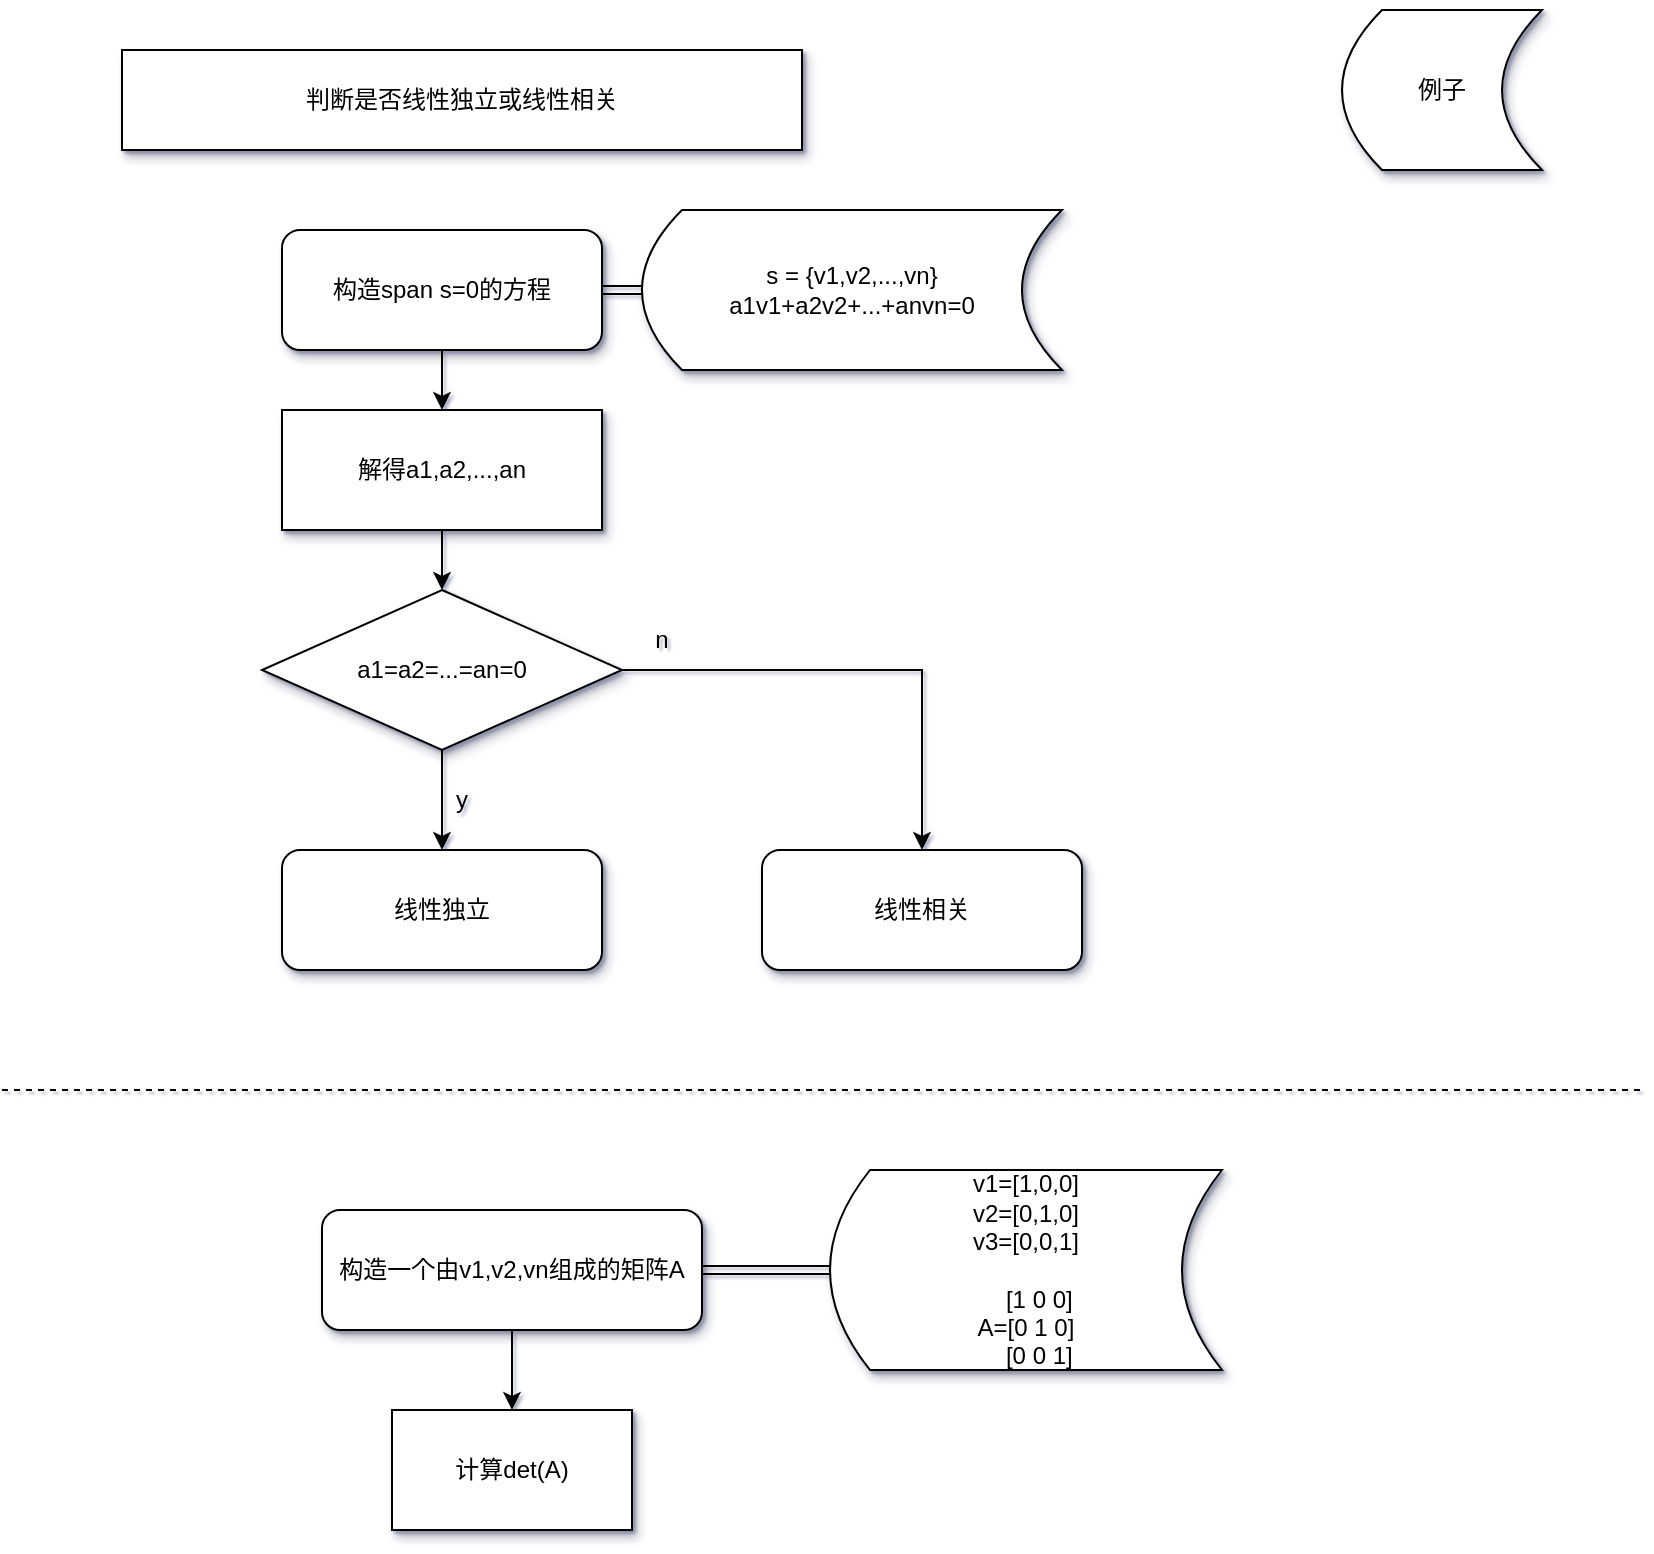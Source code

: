 <mxfile version="20.3.0" type="device"><diagram id="vgV_as2TvCS07UyNkVBI" name="第 1 页"><mxGraphModel dx="1038" dy="649" grid="1" gridSize="10" guides="1" tooltips="1" connect="1" arrows="1" fold="1" page="1" pageScale="1" pageWidth="827" pageHeight="1169" math="0" shadow="1"><root><mxCell id="0"/><mxCell id="1" parent="0"/><mxCell id="-_KBzLxYOrdfOPkdi08z-1" value="判断是否线性独立或线性相关" style="rounded=0;whiteSpace=wrap;html=1;labelBackgroundColor=none;shadow=1;" parent="1" vertex="1"><mxGeometry x="60" y="40" width="340" height="50" as="geometry"/></mxCell><mxCell id="-_KBzLxYOrdfOPkdi08z-5" style="edgeStyle=orthogonalEdgeStyle;rounded=0;orthogonalLoop=1;jettySize=auto;html=1;exitX=1;exitY=0.5;exitDx=0;exitDy=0;entryX=0;entryY=0.5;entryDx=0;entryDy=0;shape=link;labelBackgroundColor=none;" parent="1" source="-_KBzLxYOrdfOPkdi08z-2" target="-_KBzLxYOrdfOPkdi08z-4" edge="1"><mxGeometry relative="1" as="geometry"/></mxCell><mxCell id="-_KBzLxYOrdfOPkdi08z-13" style="edgeStyle=orthogonalEdgeStyle;rounded=0;orthogonalLoop=1;jettySize=auto;html=1;entryX=0.5;entryY=0;entryDx=0;entryDy=0;labelBackgroundColor=none;shadow=0;" parent="1" source="-_KBzLxYOrdfOPkdi08z-2" target="-_KBzLxYOrdfOPkdi08z-7" edge="1"><mxGeometry relative="1" as="geometry"/></mxCell><mxCell id="-_KBzLxYOrdfOPkdi08z-2" value="构造span s=0的方程" style="rounded=1;whiteSpace=wrap;html=1;labelBackgroundColor=none;shadow=1;" parent="1" vertex="1"><mxGeometry x="140" y="130" width="160" height="60" as="geometry"/></mxCell><mxCell id="-_KBzLxYOrdfOPkdi08z-3" value="例子" style="shape=dataStorage;whiteSpace=wrap;html=1;fixedSize=1;labelBackgroundColor=none;shadow=1;" parent="1" vertex="1"><mxGeometry x="670" y="20" width="100" height="80" as="geometry"/></mxCell><mxCell id="-_KBzLxYOrdfOPkdi08z-4" value="s = {v1,v2,...,vn}&lt;br&gt;a1v1+a2v2+...+anvn=0" style="shape=dataStorage;whiteSpace=wrap;html=1;fixedSize=1;labelBackgroundColor=none;shadow=1;" parent="1" vertex="1"><mxGeometry x="320" y="120" width="210" height="80" as="geometry"/></mxCell><mxCell id="-_KBzLxYOrdfOPkdi08z-14" style="edgeStyle=orthogonalEdgeStyle;rounded=0;orthogonalLoop=1;jettySize=auto;html=1;labelBackgroundColor=none;" parent="1" source="-_KBzLxYOrdfOPkdi08z-7" target="-_KBzLxYOrdfOPkdi08z-10" edge="1"><mxGeometry relative="1" as="geometry"/></mxCell><mxCell id="-_KBzLxYOrdfOPkdi08z-7" value="解得a1,a2,...,an" style="rounded=0;whiteSpace=wrap;html=1;labelBackgroundColor=none;shadow=1;glass=0;" parent="1" vertex="1"><mxGeometry x="140" y="220" width="160" height="60" as="geometry"/></mxCell><mxCell id="-_KBzLxYOrdfOPkdi08z-16" style="edgeStyle=orthogonalEdgeStyle;rounded=0;orthogonalLoop=1;jettySize=auto;html=1;entryX=0.5;entryY=0;entryDx=0;entryDy=0;labelBackgroundColor=none;shadow=0;" parent="1" source="-_KBzLxYOrdfOPkdi08z-10" target="-_KBzLxYOrdfOPkdi08z-12" edge="1"><mxGeometry relative="1" as="geometry"/></mxCell><mxCell id="-_KBzLxYOrdfOPkdi08z-17" style="edgeStyle=orthogonalEdgeStyle;rounded=0;orthogonalLoop=1;jettySize=auto;html=1;entryX=0.5;entryY=0;entryDx=0;entryDy=0;labelBackgroundColor=none;" parent="1" source="-_KBzLxYOrdfOPkdi08z-10" target="-_KBzLxYOrdfOPkdi08z-11" edge="1"><mxGeometry relative="1" as="geometry"/></mxCell><mxCell id="-_KBzLxYOrdfOPkdi08z-10" value="a1=a2=...=an=0" style="rhombus;whiteSpace=wrap;html=1;labelBackgroundColor=none;rounded=0;shadow=1;" parent="1" vertex="1"><mxGeometry x="130" y="310" width="180" height="80" as="geometry"/></mxCell><mxCell id="-_KBzLxYOrdfOPkdi08z-11" value="线性独立" style="rounded=1;whiteSpace=wrap;html=1;labelBackgroundColor=none;shadow=1;" parent="1" vertex="1"><mxGeometry x="140" y="440" width="160" height="60" as="geometry"/></mxCell><mxCell id="-_KBzLxYOrdfOPkdi08z-12" value="线性相关" style="rounded=1;whiteSpace=wrap;html=1;labelBackgroundColor=none;shadow=1;" parent="1" vertex="1"><mxGeometry x="380" y="440" width="160" height="60" as="geometry"/></mxCell><mxCell id="ngsyXKAoiA4H-ZvgoLPc-2" value="y" style="text;html=1;strokeColor=none;fillColor=none;align=center;verticalAlign=middle;whiteSpace=wrap;rounded=0;shadow=1;glass=0;labelBackgroundColor=none;" vertex="1" parent="1"><mxGeometry x="200" y="400" width="60" height="30" as="geometry"/></mxCell><mxCell id="ngsyXKAoiA4H-ZvgoLPc-3" value="n" style="text;html=1;strokeColor=none;fillColor=none;align=center;verticalAlign=middle;whiteSpace=wrap;rounded=0;shadow=1;glass=0;labelBackgroundColor=none;" vertex="1" parent="1"><mxGeometry x="300" y="320" width="60" height="30" as="geometry"/></mxCell><mxCell id="ngsyXKAoiA4H-ZvgoLPc-5" value="" style="endArrow=none;dashed=1;html=1;rounded=0;shadow=0;labelBackgroundColor=none;" edge="1" parent="1"><mxGeometry width="50" height="50" relative="1" as="geometry"><mxPoint y="560" as="sourcePoint"/><mxPoint x="820" y="560" as="targetPoint"/><Array as="points"/></mxGeometry></mxCell><mxCell id="ngsyXKAoiA4H-ZvgoLPc-8" style="edgeStyle=orthogonalEdgeStyle;rounded=0;orthogonalLoop=1;jettySize=auto;html=1;entryX=0;entryY=0.5;entryDx=0;entryDy=0;shadow=0;labelBackgroundColor=none;shape=link;" edge="1" parent="1" source="ngsyXKAoiA4H-ZvgoLPc-6" target="ngsyXKAoiA4H-ZvgoLPc-7"><mxGeometry relative="1" as="geometry"/></mxCell><mxCell id="ngsyXKAoiA4H-ZvgoLPc-10" style="edgeStyle=orthogonalEdgeStyle;rounded=0;orthogonalLoop=1;jettySize=auto;html=1;shadow=0;labelBackgroundColor=none;" edge="1" parent="1" source="ngsyXKAoiA4H-ZvgoLPc-6" target="ngsyXKAoiA4H-ZvgoLPc-9"><mxGeometry relative="1" as="geometry"/></mxCell><mxCell id="ngsyXKAoiA4H-ZvgoLPc-6" value="构造一个由v1,v2,vn组成的矩阵A" style="rounded=1;whiteSpace=wrap;html=1;shadow=1;glass=0;labelBackgroundColor=none;" vertex="1" parent="1"><mxGeometry x="160" y="620" width="190" height="60" as="geometry"/></mxCell><mxCell id="ngsyXKAoiA4H-ZvgoLPc-7" value="v1=[1,0,0]&lt;br&gt;v2=[0,1,0]&lt;br&gt;v3=[0,0,1]&lt;br&gt;&lt;br&gt;&amp;nbsp; &amp;nbsp; [1 0 0]&lt;br&gt;A=[0 1 0]&lt;br&gt;&amp;nbsp; &amp;nbsp; [0 0 1]" style="shape=dataStorage;whiteSpace=wrap;html=1;fixedSize=1;rounded=0;shadow=1;glass=0;labelBackgroundColor=none;" vertex="1" parent="1"><mxGeometry x="414" y="600" width="196" height="100" as="geometry"/></mxCell><mxCell id="ngsyXKAoiA4H-ZvgoLPc-9" value="计算det(A)" style="rounded=0;whiteSpace=wrap;html=1;shadow=1;glass=0;labelBackgroundColor=none;" vertex="1" parent="1"><mxGeometry x="195" y="720" width="120" height="60" as="geometry"/></mxCell></root></mxGraphModel></diagram></mxfile>